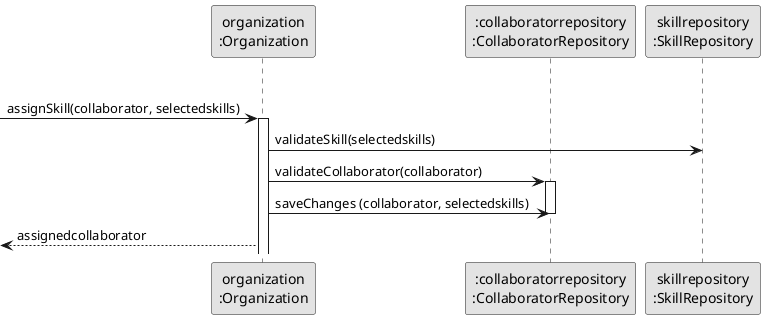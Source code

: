 @startuml
skinparam monochrome true
skinparam packageStyle rectangle
skinparam shadowing false

participant "organization\n:Organization" as ORG
participant ":collaboratorrepository\n:CollaboratorRepository" as CR
participant "skillrepository\n:SkillRepository" as SR

    group Assign Skill
            -> ORG: assignSkill(collaborator, selectedskills)
            activate ORG



                    ORG -> SR: validateSkill(selectedskills)
                    ORG -> CR: validateCollaborator(collaborator)
                    activate CR
                ORG -> CR: saveChanges (collaborator, selectedskills)
deactivate CR


                <-- ORG : assignedcollaborator



@enduml